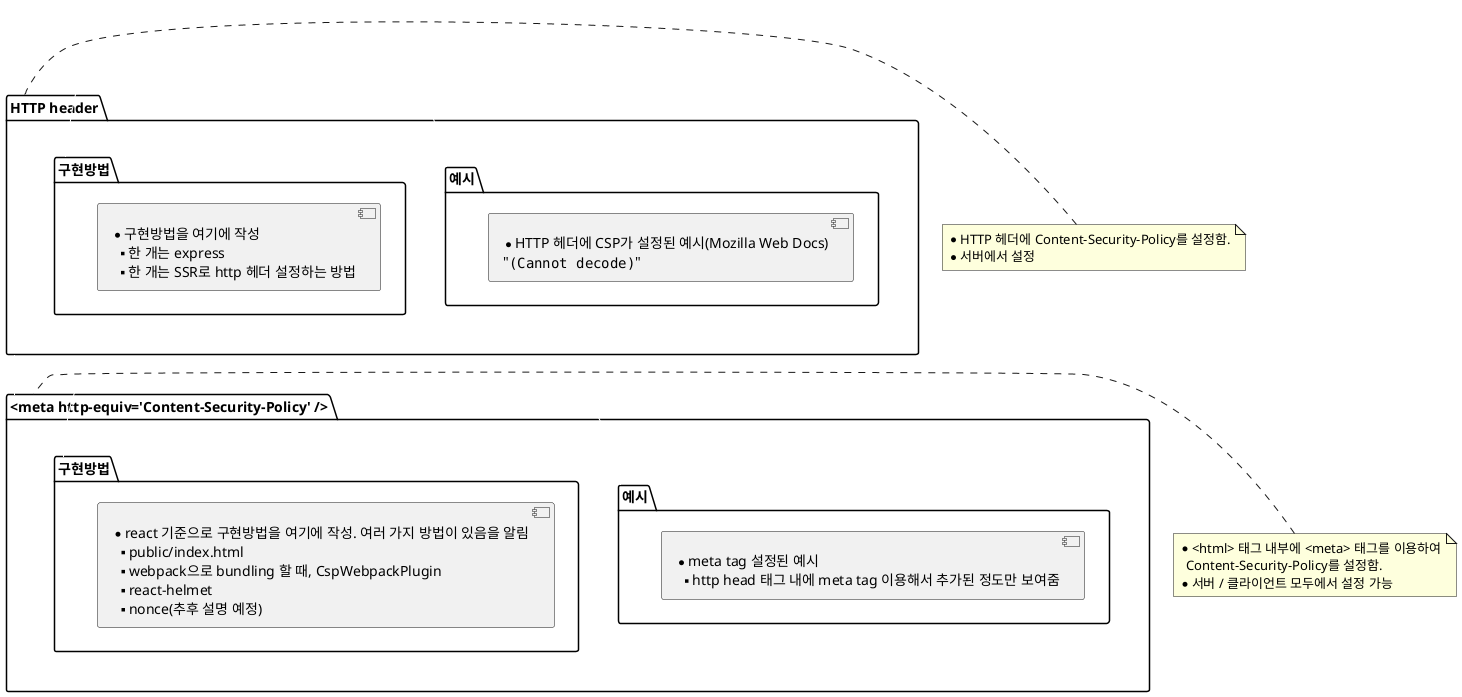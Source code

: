 @startuml csp_setting

package "HTTP header" as http_header {
  package "예시" as csp_http_header_example {
    component csp_http_header_img [
      * HTTP 헤더에 CSP가 설정된 예시(Mozilla Web Docs)
      "<img:csp_http_header.png{scale=0.3}>" 
    ]
  }
  package "구현방법" as csp_http_header_impl {
    component csp_http_header_example_impl [
      * 구현방법을 여기에 작성
      ** 한 개는 express
      ** 한 개는 SSR로 http 헤더 설정하는 방법
    ]
  }

  csp_http_header_example -right[#white]- csp_http_header_impl
}

package "<meta http-equiv='Content-Security-Policy' />" as meta {
  package "예시" as csp_meta_example {
    component csp_meta_img [
      * meta tag 설정된 예시
      ** http head 태그 내에 meta tag 이용해서 추가된 정도만 보여줌
    ]
  }
  package "구현방법" as csp_meta_impl {
    component csp_meta_example_impl [
      * react 기준으로 구현방법을 여기에 작성. 여러 가지 방법이 있음을 알림
      ** public/index.html
      ** webpack으로 bundling 할 때, CspWebpackPlugin
      ** react-helmet
      ** nonce(추후 설명 예정)
    ]
  }

  csp_meta_example -right[#white]- csp_meta_impl
}

http_header -down[#white]- meta

note left of http_header
* HTTP 헤더에 Content-Security-Policy를 설정함.
* 서버에서 설정
end note

note left of meta
* <html> 태그 내부에 <meta> 태그를 이용하여
  Content-Security-Policy를 설정함.
* 서버 / 클라이언트 모두에서 설정 가능
end note

@enduml